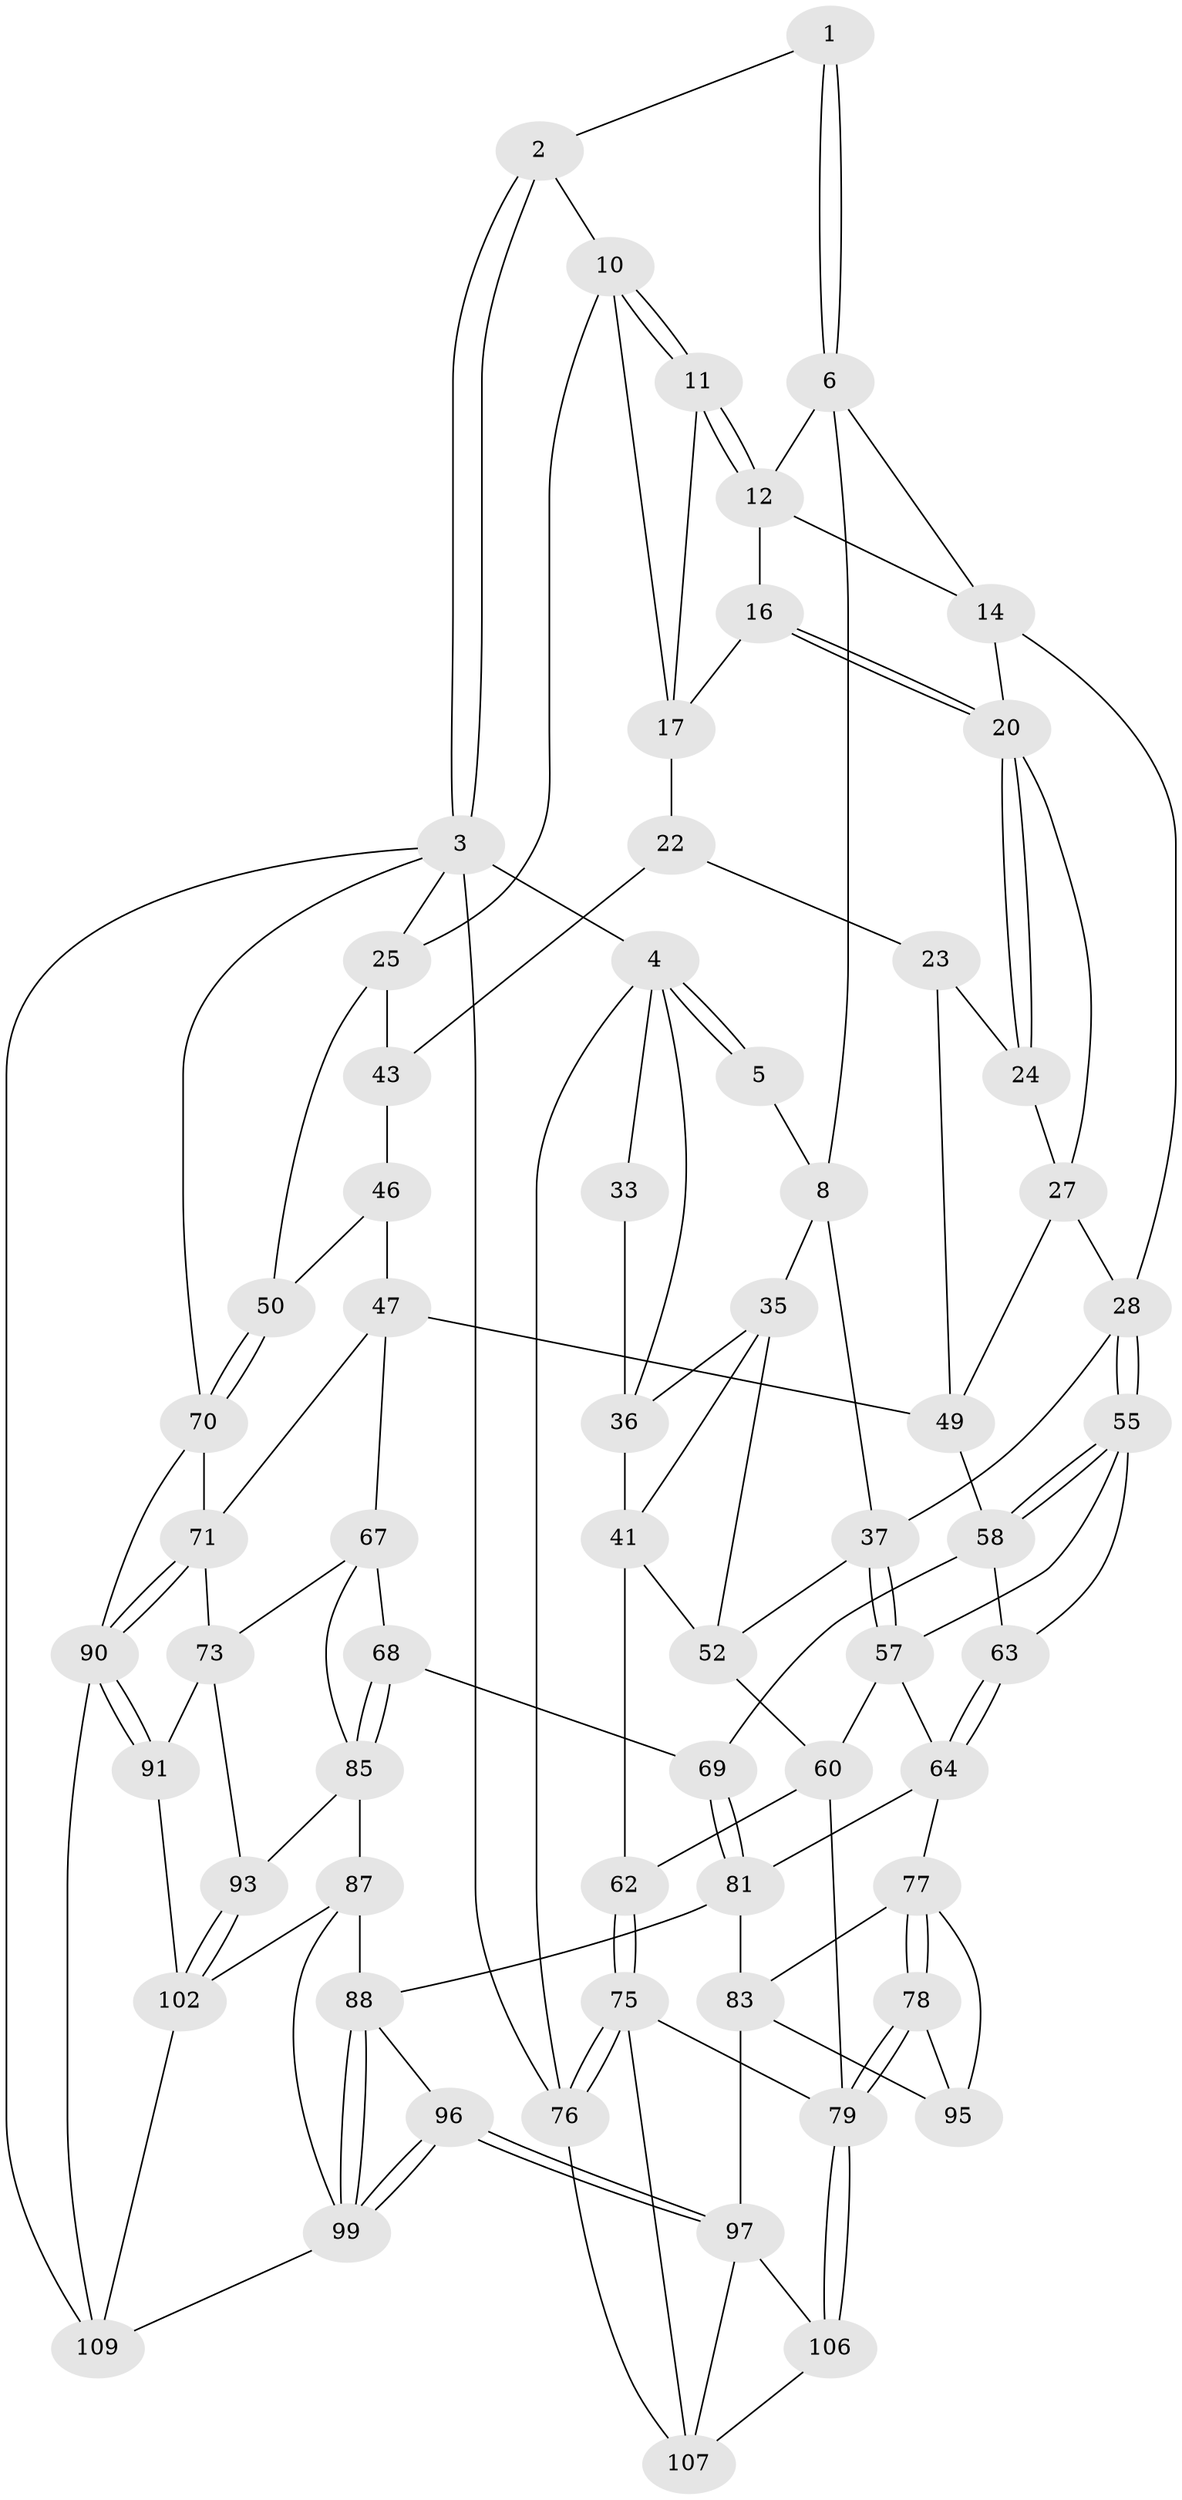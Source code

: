 // original degree distribution, {3: 0.017857142857142856, 4: 0.22321428571428573, 6: 0.20535714285714285, 5: 0.5535714285714286}
// Generated by graph-tools (version 1.1) at 2025/42/03/06/25 10:42:28]
// undirected, 65 vertices, 144 edges
graph export_dot {
graph [start="1"]
  node [color=gray90,style=filled];
  1 [pos="+0.50708416119924+0"];
  2 [pos="+0.7592833287427666+0"];
  3 [pos="+1+0",super="+103"];
  4 [pos="+0+0",super="+32"];
  5 [pos="+0.15866252127393657+0",super="+9"];
  6 [pos="+0.5017450555397551+0",super="+7"];
  8 [pos="+0.27573550453843576+0.18633856454032835",super="+34"];
  10 [pos="+0.8489249670334803+0.1165704530183937",super="+18"];
  11 [pos="+0.7533553187990557+0.13490157860716293"];
  12 [pos="+0.5512959941217351+0.0279024211982576",super="+13"];
  14 [pos="+0.564630309068775+0.1856263451185939",super="+15"];
  16 [pos="+0.6866501471147884+0.20095097028598305"];
  17 [pos="+0.6967752050373017+0.1952550013107808",super="+19"];
  20 [pos="+0.6736438816838954+0.22874747466498008",super="+21"];
  22 [pos="+0.8193770610614803+0.3051794494516869"];
  23 [pos="+0.8056583883797768+0.31303290809648915",super="+45"];
  24 [pos="+0.7123239648583546+0.30317588602765183",super="+30"];
  25 [pos="+0.9792083853346096+0.19117447740418425",super="+26"];
  27 [pos="+0.571543176410483+0.3772423397111969",super="+31"];
  28 [pos="+0.5554182763713721+0.37649950475626737",super="+29"];
  33 [pos="+0.19346830477356686+0.16433720152110665"];
  35 [pos="+0.14428874793686555+0.3243293446007661",super="+40"];
  36 [pos="+0.0644978755043565+0.23110419723164208",super="+39"];
  37 [pos="+0.3095634582700963+0.4166914186108061",super="+38"];
  41 [pos="+0+0.4491250217879367",super="+42"];
  43 [pos="+0.9516562222172366+0.3929488900954635",super="+44"];
  46 [pos="+0.8719668419336379+0.5333859760148997",super="+51"];
  47 [pos="+0.7800949221301027+0.5528980167062555",super="+48"];
  49 [pos="+0.7567991911699422+0.5479441654417951",super="+53"];
  50 [pos="+1+0.6272859540497232"];
  52 [pos="+0.20661885761961904+0.412358203110508",super="+54"];
  55 [pos="+0.4701797134438638+0.5508065227737855",super="+56"];
  57 [pos="+0.3130882900133523+0.4437049283125034",super="+59"];
  58 [pos="+0.587993591921683+0.5980429037806829",super="+66"];
  60 [pos="+0.2114586695559777+0.6104699427535238",super="+61"];
  62 [pos="+0+0.6193459116519106"];
  63 [pos="+0.40548424892210905+0.6622547120585932"];
  64 [pos="+0.3865839860228647+0.6816813984020168",super="+65"];
  67 [pos="+0.7173320361014339+0.6860950058597787",super="+74"];
  68 [pos="+0.5940233886349974+0.723811868976857"];
  69 [pos="+0.5904885617681127+0.7223942363513745"];
  70 [pos="+1+0.6334891493051839",super="+104"];
  71 [pos="+0.9542518870757326+0.7388496464494834",super="+72"];
  73 [pos="+0.7993189547060164+0.7978325033745057",super="+92"];
  75 [pos="+0+1",super="+94"];
  76 [pos="+0+1"];
  77 [pos="+0.3481244506341818+0.7319419658198999",super="+84"];
  78 [pos="+0.17812833503374648+0.8209666492021854"];
  79 [pos="+0.17430891049709363+0.8208399350968735",super="+80"];
  81 [pos="+0.4999506256339601+0.804546257168068",super="+82"];
  83 [pos="+0.4639701547590448+0.8309003803402051",super="+98"];
  85 [pos="+0.6595503771204881+0.7966454156451563",super="+86"];
  87 [pos="+0.626732886759822+0.8715583935869712",super="+100"];
  88 [pos="+0.5718125436563588+0.8696375291101336",super="+89"];
  90 [pos="+0.9131754529627568+0.9059364501182862",super="+108"];
  91 [pos="+0.8041144349216064+0.8972863110803513"];
  93 [pos="+0.7156984522902488+0.9024103682784537"];
  95 [pos="+0.3207537442458143+0.8683574772607336"];
  96 [pos="+0.44067758276993246+1"];
  97 [pos="+0.4030989625745762+1",super="+105"];
  99 [pos="+0.47977699203718976+1",super="+101"];
  102 [pos="+0.668839376178229+0.9723932617933235",super="+111"];
  106 [pos="+0.2754238031765374+1"];
  107 [pos="+0.11688564348729695+0.9440131369385787",super="+112"];
  109 [pos="+1+1",super="+110"];
  1 -- 2;
  1 -- 6;
  1 -- 6;
  2 -- 3;
  2 -- 3;
  2 -- 10;
  3 -- 4;
  3 -- 76;
  3 -- 109;
  3 -- 25;
  3 -- 70;
  4 -- 5;
  4 -- 5;
  4 -- 76;
  4 -- 33;
  4 -- 36;
  5 -- 8;
  6 -- 12;
  6 -- 8;
  6 -- 14;
  8 -- 35;
  8 -- 37;
  10 -- 11;
  10 -- 11;
  10 -- 25;
  10 -- 17;
  11 -- 12;
  11 -- 12;
  11 -- 17;
  12 -- 16;
  12 -- 14;
  14 -- 28;
  14 -- 20;
  16 -- 17;
  16 -- 20;
  16 -- 20;
  17 -- 22;
  20 -- 24;
  20 -- 24;
  20 -- 27;
  22 -- 23;
  22 -- 43;
  23 -- 24 [weight=2];
  23 -- 49;
  24 -- 27;
  25 -- 43;
  25 -- 50;
  27 -- 28;
  27 -- 49;
  28 -- 55;
  28 -- 55;
  28 -- 37;
  33 -- 36;
  35 -- 36;
  35 -- 41;
  35 -- 52;
  36 -- 41;
  37 -- 57;
  37 -- 57;
  37 -- 52;
  41 -- 52;
  41 -- 62;
  43 -- 46 [weight=2];
  46 -- 47;
  46 -- 50;
  47 -- 71;
  47 -- 49;
  47 -- 67;
  49 -- 58;
  50 -- 70;
  50 -- 70;
  52 -- 60;
  55 -- 58;
  55 -- 58;
  55 -- 57;
  55 -- 63;
  57 -- 60;
  57 -- 64;
  58 -- 69;
  58 -- 63;
  60 -- 62;
  60 -- 79;
  62 -- 75;
  62 -- 75;
  63 -- 64;
  63 -- 64;
  64 -- 81;
  64 -- 77;
  67 -- 68;
  67 -- 73;
  67 -- 85;
  68 -- 69;
  68 -- 85;
  68 -- 85;
  69 -- 81;
  69 -- 81;
  70 -- 71;
  70 -- 90;
  71 -- 90;
  71 -- 90;
  71 -- 73;
  73 -- 91;
  73 -- 93;
  75 -- 76;
  75 -- 76;
  75 -- 107;
  75 -- 79;
  76 -- 107;
  77 -- 78;
  77 -- 78;
  77 -- 83;
  77 -- 95;
  78 -- 79;
  78 -- 79;
  78 -- 95;
  79 -- 106;
  79 -- 106;
  81 -- 83;
  81 -- 88;
  83 -- 97;
  83 -- 95;
  85 -- 93;
  85 -- 87;
  87 -- 88;
  87 -- 99;
  87 -- 102;
  88 -- 99;
  88 -- 99;
  88 -- 96;
  90 -- 91;
  90 -- 91;
  90 -- 109;
  91 -- 102;
  93 -- 102;
  93 -- 102;
  96 -- 97;
  96 -- 97;
  96 -- 99;
  96 -- 99;
  97 -- 106;
  97 -- 107;
  99 -- 109;
  102 -- 109;
  106 -- 107;
}
